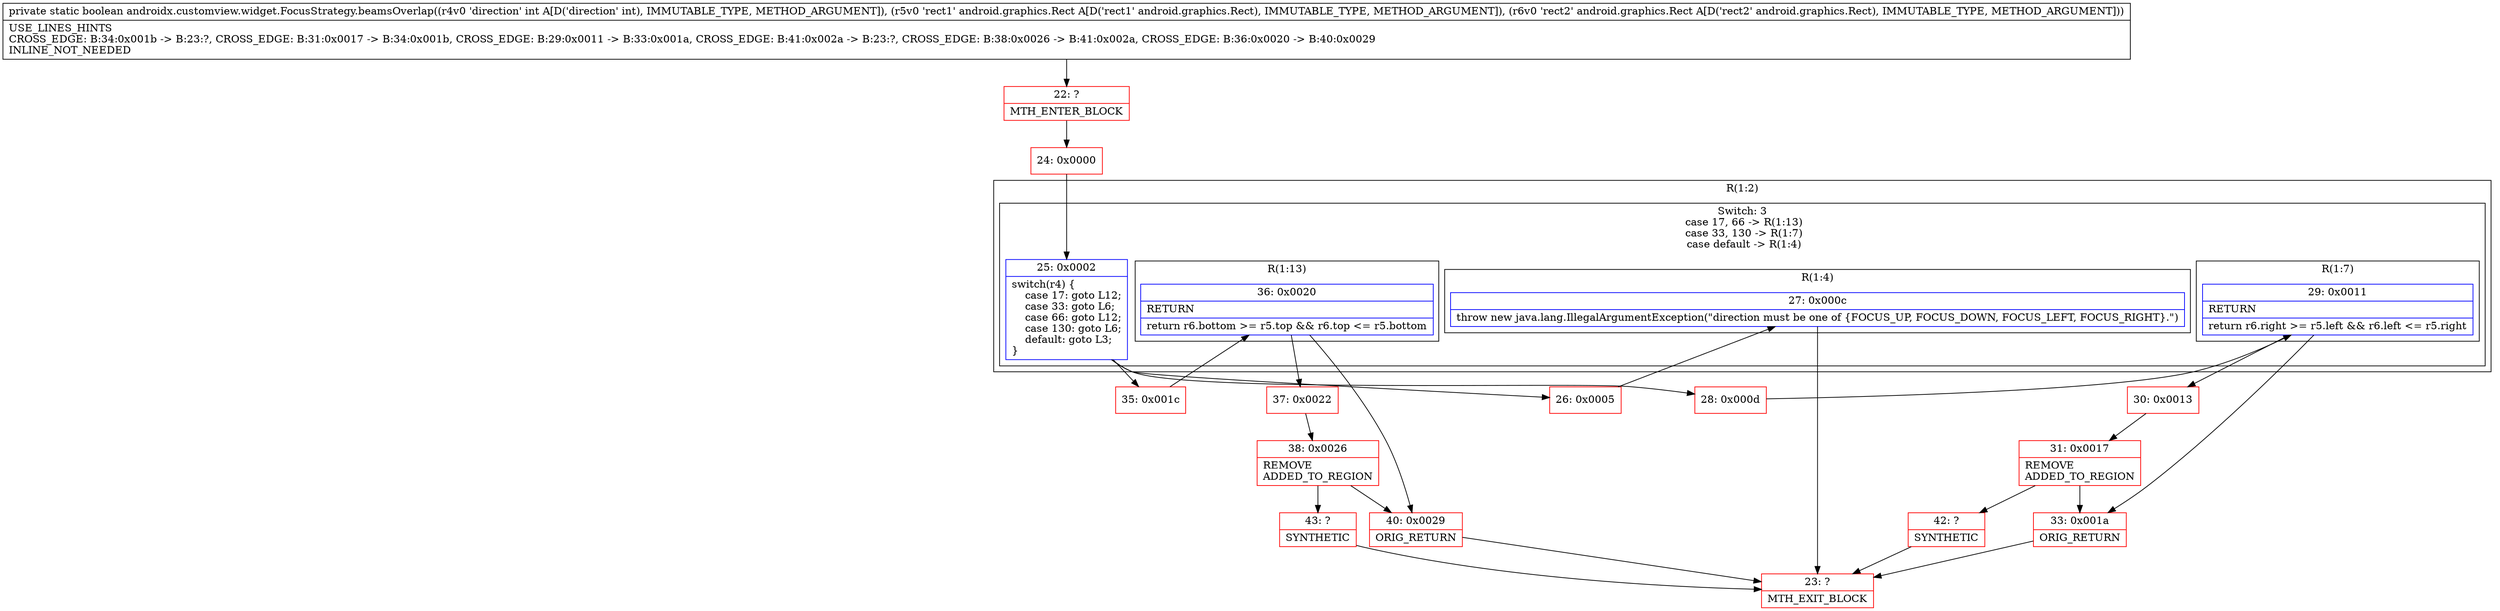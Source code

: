 digraph "CFG forandroidx.customview.widget.FocusStrategy.beamsOverlap(ILandroid\/graphics\/Rect;Landroid\/graphics\/Rect;)Z" {
subgraph cluster_Region_426055990 {
label = "R(1:2)";
node [shape=record,color=blue];
subgraph cluster_SwitchRegion_2037649473 {
label = "Switch: 3
 case 17, 66 -> R(1:13)
 case 33, 130 -> R(1:7)
 case default -> R(1:4)";
node [shape=record,color=blue];
Node_25 [shape=record,label="{25\:\ 0x0002|switch(r4) \{\l    case 17: goto L12;\l    case 33: goto L6;\l    case 66: goto L12;\l    case 130: goto L6;\l    default: goto L3;\l\}\l}"];
subgraph cluster_Region_1873953287 {
label = "R(1:13)";
node [shape=record,color=blue];
Node_36 [shape=record,label="{36\:\ 0x0020|RETURN\l|return r6.bottom \>= r5.top && r6.top \<= r5.bottom\l}"];
}
subgraph cluster_Region_2118636983 {
label = "R(1:7)";
node [shape=record,color=blue];
Node_29 [shape=record,label="{29\:\ 0x0011|RETURN\l|return r6.right \>= r5.left && r6.left \<= r5.right\l}"];
}
subgraph cluster_Region_1331351520 {
label = "R(1:4)";
node [shape=record,color=blue];
Node_27 [shape=record,label="{27\:\ 0x000c|throw new java.lang.IllegalArgumentException(\"direction must be one of \{FOCUS_UP, FOCUS_DOWN, FOCUS_LEFT, FOCUS_RIGHT\}.\")\l}"];
}
}
}
Node_22 [shape=record,color=red,label="{22\:\ ?|MTH_ENTER_BLOCK\l}"];
Node_24 [shape=record,color=red,label="{24\:\ 0x0000}"];
Node_26 [shape=record,color=red,label="{26\:\ 0x0005}"];
Node_23 [shape=record,color=red,label="{23\:\ ?|MTH_EXIT_BLOCK\l}"];
Node_28 [shape=record,color=red,label="{28\:\ 0x000d}"];
Node_30 [shape=record,color=red,label="{30\:\ 0x0013}"];
Node_31 [shape=record,color=red,label="{31\:\ 0x0017|REMOVE\lADDED_TO_REGION\l}"];
Node_42 [shape=record,color=red,label="{42\:\ ?|SYNTHETIC\l}"];
Node_33 [shape=record,color=red,label="{33\:\ 0x001a|ORIG_RETURN\l}"];
Node_35 [shape=record,color=red,label="{35\:\ 0x001c}"];
Node_37 [shape=record,color=red,label="{37\:\ 0x0022}"];
Node_38 [shape=record,color=red,label="{38\:\ 0x0026|REMOVE\lADDED_TO_REGION\l}"];
Node_43 [shape=record,color=red,label="{43\:\ ?|SYNTHETIC\l}"];
Node_40 [shape=record,color=red,label="{40\:\ 0x0029|ORIG_RETURN\l}"];
MethodNode[shape=record,label="{private static boolean androidx.customview.widget.FocusStrategy.beamsOverlap((r4v0 'direction' int A[D('direction' int), IMMUTABLE_TYPE, METHOD_ARGUMENT]), (r5v0 'rect1' android.graphics.Rect A[D('rect1' android.graphics.Rect), IMMUTABLE_TYPE, METHOD_ARGUMENT]), (r6v0 'rect2' android.graphics.Rect A[D('rect2' android.graphics.Rect), IMMUTABLE_TYPE, METHOD_ARGUMENT]))  | USE_LINES_HINTS\lCROSS_EDGE: B:34:0x001b \-\> B:23:?, CROSS_EDGE: B:31:0x0017 \-\> B:34:0x001b, CROSS_EDGE: B:29:0x0011 \-\> B:33:0x001a, CROSS_EDGE: B:41:0x002a \-\> B:23:?, CROSS_EDGE: B:38:0x0026 \-\> B:41:0x002a, CROSS_EDGE: B:36:0x0020 \-\> B:40:0x0029\lINLINE_NOT_NEEDED\l}"];
MethodNode -> Node_22;Node_25 -> Node_26;
Node_25 -> Node_28;
Node_25 -> Node_35;
Node_36 -> Node_37;
Node_36 -> Node_40;
Node_29 -> Node_30;
Node_29 -> Node_33;
Node_27 -> Node_23;
Node_22 -> Node_24;
Node_24 -> Node_25;
Node_26 -> Node_27;
Node_28 -> Node_29;
Node_30 -> Node_31;
Node_31 -> Node_33;
Node_31 -> Node_42;
Node_42 -> Node_23;
Node_33 -> Node_23;
Node_35 -> Node_36;
Node_37 -> Node_38;
Node_38 -> Node_40;
Node_38 -> Node_43;
Node_43 -> Node_23;
Node_40 -> Node_23;
}

